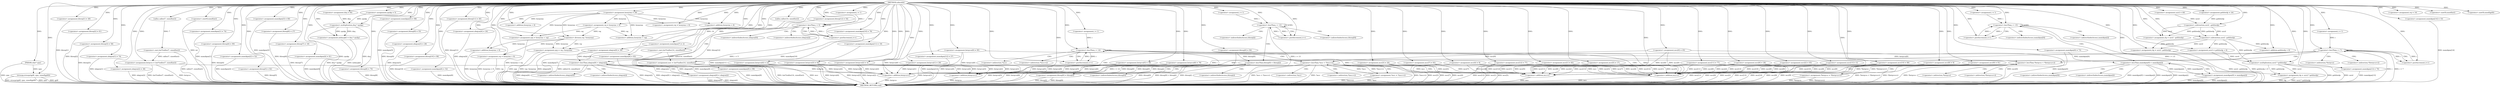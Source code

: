 digraph udmuifol {  
"6825295307272794118" [label = "(METHOD,udmuifol)" ]
"6825295307272794630" [label = "(METHOD_RETURN,void)" ]
"6825295307272794119" [label = "(PARAM,char* ujaz)" ]
"6825295307272794123" [label = "(<operator>.assignment,dxq = 64)" ]
"6825295307272794129" [label = "(<operator>.assignment,uzrzl = 40)" ]
"6825295307272794133" [label = "(<operator>.assignment,vaj = 10)" ]
"6825295307272794136" [label = "(<operator>.assignment,mcc = (int*)calloc(14, sizeof(int)))" ]
"6825295307272794138" [label = "(<operator>.cast,(int*)calloc(14, sizeof(int)))" ]
"6825295307272794140" [label = "(calloc,calloc(14, sizeof(int)))" ]
"6825295307272794142" [label = "(<operator>.sizeOf,sizeof(int))" ]
"6825295307272794145" [label = "(<operator>.assignment,hxwjcina = 28)" ]
"6825295307272794148" [label = "(<operator>.assignment,blxwp[0] = 94)" ]
"6825295307272794154" [label = "(<operator>.assignment,mamikpm[0] = 73)" ]
"6825295307272794159" [label = "(<operator>.assignment,mcc[0] = 65)" ]
"6825295307272794164" [label = "(<operator>.assignment,blxwp[1] = 49)" ]
"6825295307272794169" [label = "(<operator>.assignment,nbajym[0] = 39)" ]
"6825295307272794174" [label = "(<operator>.assignment,mcc[1] = 83)" ]
"6825295307272794179" [label = "(<operator>.assignment,blxwp[2] = 61)" ]
"6825295307272794185" [label = "(<operator>.assignment,vaj = hxwjcina + 6)" ]
"6825295307272794187" [label = "(<operator>.addition,hxwjcina + 6)" ]
"6825295307272794192" [label = "(<operator>.assignment,mcc[2] = 65)" ]
"6825295307272794197" [label = "(strncpy,strncpy(gjtfl, ujaz, sizeof(gjtfl)))" ]
"6825295307272794200" [label = "(<operator>.sizeOf,sizeof(gjtfl))" ]
"6825295307272794202" [label = "(<operator>.assignment,blxwp[3] = 58)" ]
"6825295307272794207" [label = "(<operator>.assignment,nbajym[1] = 74)" ]
"6825295307272794213" [label = "(<operator>.assignment,zpukp = 5)" ]
"6825295307272794216" [label = "(<operator>.assignment,nbajym[2] = 38)" ]
"6825295307272794221" [label = "(<operator>.assignment,bxtqvco = (int*)calloc(7, sizeof(int)))" ]
"6825295307272794223" [label = "(<operator>.cast,(int*)calloc(7, sizeof(int)))" ]
"6825295307272794225" [label = "(calloc,calloc(7, sizeof(int)))" ]
"6825295307272794227" [label = "(<operator>.sizeOf,sizeof(int))" ]
"6825295307272794229" [label = "(<operator>.assignment,mamikpm[1] = 74)" ]
"6825295307272794234" [label = "(<operator>.assignment,blxwp[4] = 90)" ]
"6825295307272794239" [label = "(<operator>.assignment,vaj = hxwjcina + 6)" ]
"6825295307272794241" [label = "(<operator>.addition,hxwjcina + 6)" ]
"6825295307272794244" [label = "(<operator>.assignment,mamikpm[2] = 52)" ]
"6825295307272794249" [label = "(<operator>.assignment,blxwp[5] = 82)" ]
"6825295307272794254" [label = "(<operator>.assignment,bxtqvco[0] = 95)" ]
"6825295307272794260" [label = "(<operator>.assignment,mcc[3] = 20)" ]
"6825295307272794266" [label = "(<operator>.assignment,gofzhwdp = 24)" ]
"6825295307272794269" [label = "(<operator>.assignment,mamikpm[3] = 60)" ]
"6825295307272794274" [label = "(<operator>.assignment,blxwp[6] = 27)" ]
"6825295307272794279" [label = "(<operator>.assignment,blxwp[7] = 18)" ]
"6825295307272794284" [label = "(<operator>.assignment,mamikpm[4] = 81)" ]
"6825295307272794289" [label = "(<operator>.assignment,mdmygfyl = dxq * zpukp)" ]
"6825295307272794291" [label = "(<operator>.multiplication,dxq * zpukp)" ]
"6825295307272794294" [label = "(<operator>.assignment,bxtqvco[1] = 29)" ]
"6825295307272794299" [label = "(<operator>.assignment,blxwp[8] = 70)" ]
"6825295307272794304" [label = "(<operator>.assignment,njzj = hxwjcina + vaj)" ]
"6825295307272794306" [label = "(<operator>.addition,hxwjcina + vaj)" ]
"6825295307272794309" [label = "(<operator>.assignment,mamikpm[5] = 98)" ]
"6825295307272794314" [label = "(<operator>.assignment,mcc[4] = 9)" ]
"6825295307272794319" [label = "(<operator>.assignment,blxwp[9] = 55)" ]
"6825295307272794324" [label = "(<operator>.assignment,nbajym[3] = 28)" ]
"6825295307272794329" [label = "(<operator>.assignment,blxwp[10] = 98)" ]
"6825295307272794334" [label = "(<operator>.assignment,mamikpm[6] = 52)" ]
"6825295307272794339" [label = "(<operator>.assignment,blxwp[11] = 40)" ]
"6825295307272794344" [label = "(<operator>.assignment,njzj = vaj / hxwjcina)" ]
"6825295307272794346" [label = "(<operator>.division,vaj / hxwjcina)" ]
"6825295307272794349" [label = "(<operator>.assignment,bxtqvco[2] = 4)" ]
"6825295307272794354" [label = "(<operator>.assignment,vaj = hxwjcina + 6)" ]
"6825295307272794356" [label = "(<operator>.addition,hxwjcina + 6)" ]
"6825295307272794360" [label = "(<operator>.assignment,nbajym[4] = 24)" ]
"6825295307272794365" [label = "(<operator>.assignment,mamikpm[7] = 2)" ]
"6825295307272794370" [label = "(<operator>.assignment,mamikpm[8] = 83)" ]
"6825295307272794375" [label = "(<operator>.assignment,mcc[5] = 17)" ]
"6825295307272794380" [label = "(<operator>.assignment,rlg = uzrzl - gofzhwdp)" ]
"6825295307272794382" [label = "(<operator>.subtraction,uzrzl - gofzhwdp)" ]
"6825295307272794385" [label = "(<operator>.assignment,mamikpm[9] = 98)" ]
"6825295307272794390" [label = "(<operator>.assignment,blxwp[12] = 54)" ]
"6825295307272794397" [label = "(<operator>.assignment,i = 1)" ]
"6825295307272794400" [label = "(<operator>.lessThan,i < 5)" ]
"6825295307272794403" [label = "(<operator>.postIncrement,i++)" ]
"6825295307272794407" [label = "(<operator>.lessThan,nbajym[0] < nbajym[i])" ]
"6825295307272794415" [label = "(<operator>.assignment,nbajym[0] = nbajym[i])" ]
"6825295307272794422" [label = "(<operator>.assignment,bxtqvco[3] = 92)" ]
"6825295307272794427" [label = "(<operator>.assignment,mamikpm[10] = 76)" ]
"6825295307272794432" [label = "(<operator>.assignment,mamikpm[11] = 19)" ]
"6825295307272794437" [label = "(<operator>.assignment,bxtqvco[4] = 22)" ]
"6825295307272794442" [label = "(<operator>.assignment,mamikpm[12] = 27)" ]
"6825295307272794447" [label = "(<operator>.assignment,bxtqvco[5] = 38)" ]
"6825295307272794452" [label = "(<operator>.assignment,mcc[6] = 28)" ]
"6825295307272794457" [label = "(<operator>.assignment,mcc[7] = 83)" ]
"6825295307272794462" [label = "(<operator>.assignment,rlg = uzrzl - gofzhwdp)" ]
"6825295307272794464" [label = "(<operator>.subtraction,uzrzl - gofzhwdp)" ]
"6825295307272794467" [label = "(<operator>.assignment,mcc[8] = 8)" ]
"6825295307272794472" [label = "(<operator>.assignment,mamikpm[13] = 70)" ]
"6825295307272794477" [label = "(<operator>.assignment,mcc[9] = 91)" ]
"6825295307272794482" [label = "(<operator>.assignment,mcc[10] = 89)" ]
"6825295307272794489" [label = "(<operator>.assignment,i = 1)" ]
"6825295307272794492" [label = "(<operator>.lessThan,i < 13)" ]
"6825295307272794495" [label = "(<operator>.postIncrement,i++)" ]
"6825295307272794499" [label = "(<operator>.lessThan,blxwp[0] < blxwp[i])" ]
"6825295307272794507" [label = "(<operator>.assignment,blxwp[0] = blxwp[i])" ]
"6825295307272794514" [label = "(<operator>.assignment,mcc[11] = 77)" ]
"6825295307272794519" [label = "(<operator>.assignment,mamikpm[14] = 33)" ]
"6825295307272794524" [label = "(<operator>.assignment,uzrzl = gofzhwdp + 6)" ]
"6825295307272794526" [label = "(<operator>.addition,gofzhwdp + 6)" ]
"6825295307272794529" [label = "(<operator>.assignment,rlg = uzrzl * gofzhwdp)" ]
"6825295307272794531" [label = "(<operator>.multiplication,uzrzl * gofzhwdp)" ]
"6825295307272794536" [label = "(<operator>.assignment,i = 1)" ]
"6825295307272794539" [label = "(<operator>.lessThan,i < 15)" ]
"6825295307272794542" [label = "(<operator>.postIncrement,i++)" ]
"6825295307272794546" [label = "(<operator>.lessThan,mamikpm[0] < mamikpm[i])" ]
"6825295307272794554" [label = "(<operator>.assignment,mamikpm[0] = mamikpm[i])" ]
"6825295307272794561" [label = "(<operator>.assignment,mcc[12] = 77)" ]
"6825295307272794566" [label = "(<operator>.assignment,mcc[13] = 4)" ]
"6825295307272794571" [label = "(<operator>.assignment,bxtqvco[6] = 78)" ]
"6825295307272794578" [label = "(<operator>.assignment,i = 1)" ]
"6825295307272794581" [label = "(<operator>.lessThan,i < 14)" ]
"6825295307272794584" [label = "(<operator>.postIncrement,i++)" ]
"6825295307272794588" [label = "(<operator>.lessThan,*mcc < *(mcc+i))" ]
"6825295307272794592" [label = "(<operator>.addition,mcc+i)" ]
"6825295307272794596" [label = "(<operator>.assignment,*mcc = *(mcc+i))" ]
"6825295307272794600" [label = "(<operator>.addition,mcc+i)" ]
"6825295307272794605" [label = "(<operator>.assignment,i = 1)" ]
"6825295307272794608" [label = "(<operator>.lessThan,i < 7)" ]
"6825295307272794611" [label = "(<operator>.postIncrement,i++)" ]
"6825295307272794615" [label = "(<operator>.lessThan,*bxtqvco < *(bxtqvco+i))" ]
"6825295307272794619" [label = "(<operator>.addition,bxtqvco+i)" ]
"6825295307272794623" [label = "(<operator>.assignment,*bxtqvco = *(bxtqvco+i))" ]
"6825295307272794627" [label = "(<operator>.addition,bxtqvco+i)" ]
"6825295307272794408" [label = "(<operator>.indirectIndexAccess,nbajym[0])" ]
"6825295307272794411" [label = "(<operator>.indirectIndexAccess,nbajym[i])" ]
"6825295307272794416" [label = "(<operator>.indirectIndexAccess,nbajym[0])" ]
"6825295307272794419" [label = "(<operator>.indirectIndexAccess,nbajym[i])" ]
"6825295307272794500" [label = "(<operator>.indirectIndexAccess,blxwp[0])" ]
"6825295307272794503" [label = "(<operator>.indirectIndexAccess,blxwp[i])" ]
"6825295307272794508" [label = "(<operator>.indirectIndexAccess,blxwp[0])" ]
"6825295307272794511" [label = "(<operator>.indirectIndexAccess,blxwp[i])" ]
"6825295307272794547" [label = "(<operator>.indirectIndexAccess,mamikpm[0])" ]
"6825295307272794550" [label = "(<operator>.indirectIndexAccess,mamikpm[i])" ]
"6825295307272794555" [label = "(<operator>.indirectIndexAccess,mamikpm[0])" ]
"6825295307272794558" [label = "(<operator>.indirectIndexAccess,mamikpm[i])" ]
"6825295307272794589" [label = "(<operator>.indirection,*mcc)" ]
"6825295307272794591" [label = "(<operator>.indirection,*(mcc+i))" ]
"6825295307272794597" [label = "(<operator>.indirection,*mcc)" ]
"6825295307272794599" [label = "(<operator>.indirection,*(mcc+i))" ]
"6825295307272794616" [label = "(<operator>.indirection,*bxtqvco)" ]
"6825295307272794618" [label = "(<operator>.indirection,*(bxtqvco+i))" ]
"6825295307272794624" [label = "(<operator>.indirection,*bxtqvco)" ]
"6825295307272794626" [label = "(<operator>.indirection,*(bxtqvco+i))" ]
  "6825295307272794524" -> "6825295307272794630"  [ label = "DDG: gofzhwdp + 6"] 
  "6825295307272794499" -> "6825295307272794630"  [ label = "DDG: blxwp[0]"] 
  "6825295307272794600" -> "6825295307272794630"  [ label = "DDG: mcc"] 
  "6825295307272794561" -> "6825295307272794630"  [ label = "DDG: mcc[12]"] 
  "6825295307272794529" -> "6825295307272794630"  [ label = "DDG: rlg"] 
  "6825295307272794592" -> "6825295307272794630"  [ label = "DDG: mcc"] 
  "6825295307272794472" -> "6825295307272794630"  [ label = "DDG: mamikpm[13]"] 
  "6825295307272794499" -> "6825295307272794630"  [ label = "DDG: blxwp[0] < blxwp[i]"] 
  "6825295307272794136" -> "6825295307272794630"  [ label = "DDG: mcc"] 
  "6825295307272794531" -> "6825295307272794630"  [ label = "DDG: uzrzl"] 
  "6825295307272794390" -> "6825295307272794630"  [ label = "DDG: blxwp[12]"] 
  "6825295307272794159" -> "6825295307272794630"  [ label = "DDG: mcc[0]"] 
  "6825295307272794234" -> "6825295307272794630"  [ label = "DDG: blxwp[4]"] 
  "6825295307272794279" -> "6825295307272794630"  [ label = "DDG: blxwp[7]"] 
  "6825295307272794608" -> "6825295307272794630"  [ label = "DDG: i < 7"] 
  "6825295307272794148" -> "6825295307272794630"  [ label = "DDG: blxwp[0]"] 
  "6825295307272794619" -> "6825295307272794630"  [ label = "DDG: bxtqvco"] 
  "6825295307272794385" -> "6825295307272794630"  [ label = "DDG: mamikpm[9]"] 
  "6825295307272794422" -> "6825295307272794630"  [ label = "DDG: bxtqvco[3]"] 
  "6825295307272794415" -> "6825295307272794630"  [ label = "DDG: nbajym[0]"] 
  "6825295307272794207" -> "6825295307272794630"  [ label = "DDG: nbajym[1]"] 
  "6825295307272794482" -> "6825295307272794630"  [ label = "DDG: mcc[10]"] 
  "6825295307272794365" -> "6825295307272794630"  [ label = "DDG: mamikpm[7]"] 
  "6825295307272794291" -> "6825295307272794630"  [ label = "DDG: dxq"] 
  "6825295307272794615" -> "6825295307272794630"  [ label = "DDG: *bxtqvco"] 
  "6825295307272794344" -> "6825295307272794630"  [ label = "DDG: vaj / hxwjcina"] 
  "6825295307272794477" -> "6825295307272794630"  [ label = "DDG: mcc[9]"] 
  "6825295307272794269" -> "6825295307272794630"  [ label = "DDG: mamikpm[3]"] 
  "6825295307272794581" -> "6825295307272794630"  [ label = "DDG: i < 14"] 
  "6825295307272794294" -> "6825295307272794630"  [ label = "DDG: bxtqvco[1]"] 
  "6825295307272794329" -> "6825295307272794630"  [ label = "DDG: blxwp[10]"] 
  "6825295307272794289" -> "6825295307272794630"  [ label = "DDG: mdmygfyl"] 
  "6825295307272794119" -> "6825295307272794630"  [ label = "DDG: ujaz"] 
  "6825295307272794244" -> "6825295307272794630"  [ label = "DDG: mamikpm[2]"] 
  "6825295307272794249" -> "6825295307272794630"  [ label = "DDG: blxwp[5]"] 
  "6825295307272794546" -> "6825295307272794630"  [ label = "DDG: mamikpm[0] < mamikpm[i]"] 
  "6825295307272794192" -> "6825295307272794630"  [ label = "DDG: mcc[2]"] 
  "6825295307272794492" -> "6825295307272794630"  [ label = "DDG: i < 13"] 
  "6825295307272794588" -> "6825295307272794630"  [ label = "DDG: *(mcc+i)"] 
  "6825295307272794223" -> "6825295307272794630"  [ label = "DDG: calloc(7, sizeof(int))"] 
  "6825295307272794197" -> "6825295307272794630"  [ label = "DDG: strncpy(gjtfl, ujaz, sizeof(gjtfl))"] 
  "6825295307272794507" -> "6825295307272794630"  [ label = "DDG: blxwp[0]"] 
  "6825295307272794627" -> "6825295307272794630"  [ label = "DDG: bxtqvco"] 
  "6825295307272794554" -> "6825295307272794630"  [ label = "DDG: mamikpm[i]"] 
  "6825295307272794457" -> "6825295307272794630"  [ label = "DDG: mcc[7]"] 
  "6825295307272794529" -> "6825295307272794630"  [ label = "DDG: uzrzl * gofzhwdp"] 
  "6825295307272794289" -> "6825295307272794630"  [ label = "DDG: dxq * zpukp"] 
  "6825295307272794447" -> "6825295307272794630"  [ label = "DDG: bxtqvco[5]"] 
  "6825295307272794174" -> "6825295307272794630"  [ label = "DDG: mcc[1]"] 
  "6825295307272794571" -> "6825295307272794630"  [ label = "DDG: bxtqvco[6]"] 
  "6825295307272794432" -> "6825295307272794630"  [ label = "DDG: mamikpm[11]"] 
  "6825295307272794615" -> "6825295307272794630"  [ label = "DDG: *bxtqvco < *(bxtqvco+i)"] 
  "6825295307272794229" -> "6825295307272794630"  [ label = "DDG: mamikpm[1]"] 
  "6825295307272794254" -> "6825295307272794630"  [ label = "DDG: bxtqvco[0]"] 
  "6825295307272794314" -> "6825295307272794630"  [ label = "DDG: mcc[4]"] 
  "6825295307272794154" -> "6825295307272794630"  [ label = "DDG: mamikpm[0]"] 
  "6825295307272794375" -> "6825295307272794630"  [ label = "DDG: mcc[5]"] 
  "6825295307272794344" -> "6825295307272794630"  [ label = "DDG: njzj"] 
  "6825295307272794546" -> "6825295307272794630"  [ label = "DDG: mamikpm[0]"] 
  "6825295307272794138" -> "6825295307272794630"  [ label = "DDG: calloc(14, sizeof(int))"] 
  "6825295307272794216" -> "6825295307272794630"  [ label = "DDG: nbajym[2]"] 
  "6825295307272794309" -> "6825295307272794630"  [ label = "DDG: mamikpm[5]"] 
  "6825295307272794539" -> "6825295307272794630"  [ label = "DDG: i < 15"] 
  "6825295307272794566" -> "6825295307272794630"  [ label = "DDG: mcc[13]"] 
  "6825295307272794452" -> "6825295307272794630"  [ label = "DDG: mcc[6]"] 
  "6825295307272794284" -> "6825295307272794630"  [ label = "DDG: mamikpm[4]"] 
  "6825295307272794407" -> "6825295307272794630"  [ label = "DDG: nbajym[0]"] 
  "6825295307272794197" -> "6825295307272794630"  [ label = "DDG: ujaz"] 
  "6825295307272794136" -> "6825295307272794630"  [ label = "DDG: (int*)calloc(14, sizeof(int))"] 
  "6825295307272794274" -> "6825295307272794630"  [ label = "DDG: blxwp[6]"] 
  "6825295307272794354" -> "6825295307272794630"  [ label = "DDG: hxwjcina + 6"] 
  "6825295307272794360" -> "6825295307272794630"  [ label = "DDG: nbajym[4]"] 
  "6825295307272794221" -> "6825295307272794630"  [ label = "DDG: bxtqvco"] 
  "6825295307272794334" -> "6825295307272794630"  [ label = "DDG: mamikpm[6]"] 
  "6825295307272794260" -> "6825295307272794630"  [ label = "DDG: mcc[3]"] 
  "6825295307272794462" -> "6825295307272794630"  [ label = "DDG: uzrzl - gofzhwdp"] 
  "6825295307272794304" -> "6825295307272794630"  [ label = "DDG: hxwjcina + vaj"] 
  "6825295307272794227" -> "6825295307272794630"  [ label = "DDG: int"] 
  "6825295307272794179" -> "6825295307272794630"  [ label = "DDG: blxwp[2]"] 
  "6825295307272794291" -> "6825295307272794630"  [ label = "DDG: zpukp"] 
  "6825295307272794514" -> "6825295307272794630"  [ label = "DDG: mcc[11]"] 
  "6825295307272794164" -> "6825295307272794630"  [ label = "DDG: blxwp[1]"] 
  "6825295307272794499" -> "6825295307272794630"  [ label = "DDG: blxwp[i]"] 
  "6825295307272794588" -> "6825295307272794630"  [ label = "DDG: *mcc < *(mcc+i)"] 
  "6825295307272794427" -> "6825295307272794630"  [ label = "DDG: mamikpm[10]"] 
  "6825295307272794400" -> "6825295307272794630"  [ label = "DDG: i < 5"] 
  "6825295307272794415" -> "6825295307272794630"  [ label = "DDG: nbajym[i]"] 
  "6825295307272794197" -> "6825295307272794630"  [ label = "DDG: gjtfl"] 
  "6825295307272794354" -> "6825295307272794630"  [ label = "DDG: vaj"] 
  "6825295307272794442" -> "6825295307272794630"  [ label = "DDG: mamikpm[12]"] 
  "6825295307272794299" -> "6825295307272794630"  [ label = "DDG: blxwp[8]"] 
  "6825295307272794202" -> "6825295307272794630"  [ label = "DDG: blxwp[3]"] 
  "6825295307272794546" -> "6825295307272794630"  [ label = "DDG: mamikpm[i]"] 
  "6825295307272794356" -> "6825295307272794630"  [ label = "DDG: hxwjcina"] 
  "6825295307272794319" -> "6825295307272794630"  [ label = "DDG: blxwp[9]"] 
  "6825295307272794407" -> "6825295307272794630"  [ label = "DDG: nbajym[i]"] 
  "6825295307272794507" -> "6825295307272794630"  [ label = "DDG: blxwp[i]"] 
  "6825295307272794615" -> "6825295307272794630"  [ label = "DDG: *(bxtqvco+i)"] 
  "6825295307272794370" -> "6825295307272794630"  [ label = "DDG: mamikpm[8]"] 
  "6825295307272794519" -> "6825295307272794630"  [ label = "DDG: mamikpm[14]"] 
  "6825295307272794588" -> "6825295307272794630"  [ label = "DDG: *mcc"] 
  "6825295307272794608" -> "6825295307272794630"  [ label = "DDG: i"] 
  "6825295307272794221" -> "6825295307272794630"  [ label = "DDG: (int*)calloc(7, sizeof(int))"] 
  "6825295307272794437" -> "6825295307272794630"  [ label = "DDG: bxtqvco[4]"] 
  "6825295307272794596" -> "6825295307272794630"  [ label = "DDG: *(mcc+i)"] 
  "6825295307272794339" -> "6825295307272794630"  [ label = "DDG: blxwp[11]"] 
  "6825295307272794349" -> "6825295307272794630"  [ label = "DDG: bxtqvco[2]"] 
  "6825295307272794467" -> "6825295307272794630"  [ label = "DDG: mcc[8]"] 
  "6825295307272794531" -> "6825295307272794630"  [ label = "DDG: gofzhwdp"] 
  "6825295307272794324" -> "6825295307272794630"  [ label = "DDG: nbajym[3]"] 
  "6825295307272794169" -> "6825295307272794630"  [ label = "DDG: nbajym[0]"] 
  "6825295307272794623" -> "6825295307272794630"  [ label = "DDG: *(bxtqvco+i)"] 
  "6825295307272794596" -> "6825295307272794630"  [ label = "DDG: *mcc"] 
  "6825295307272794407" -> "6825295307272794630"  [ label = "DDG: nbajym[0] < nbajym[i]"] 
  "6825295307272794623" -> "6825295307272794630"  [ label = "DDG: *bxtqvco"] 
  "6825295307272794554" -> "6825295307272794630"  [ label = "DDG: mamikpm[0]"] 
  "6825295307272794118" -> "6825295307272794119"  [ label = "DDG: "] 
  "6825295307272794118" -> "6825295307272794123"  [ label = "DDG: "] 
  "6825295307272794118" -> "6825295307272794129"  [ label = "DDG: "] 
  "6825295307272794118" -> "6825295307272794133"  [ label = "DDG: "] 
  "6825295307272794138" -> "6825295307272794136"  [ label = "DDG: calloc(14, sizeof(int))"] 
  "6825295307272794118" -> "6825295307272794136"  [ label = "DDG: "] 
  "6825295307272794140" -> "6825295307272794138"  [ label = "DDG: 14"] 
  "6825295307272794118" -> "6825295307272794140"  [ label = "DDG: "] 
  "6825295307272794118" -> "6825295307272794142"  [ label = "DDG: "] 
  "6825295307272794118" -> "6825295307272794145"  [ label = "DDG: "] 
  "6825295307272794118" -> "6825295307272794148"  [ label = "DDG: "] 
  "6825295307272794118" -> "6825295307272794154"  [ label = "DDG: "] 
  "6825295307272794118" -> "6825295307272794159"  [ label = "DDG: "] 
  "6825295307272794118" -> "6825295307272794164"  [ label = "DDG: "] 
  "6825295307272794118" -> "6825295307272794169"  [ label = "DDG: "] 
  "6825295307272794118" -> "6825295307272794174"  [ label = "DDG: "] 
  "6825295307272794118" -> "6825295307272794179"  [ label = "DDG: "] 
  "6825295307272794145" -> "6825295307272794185"  [ label = "DDG: hxwjcina"] 
  "6825295307272794118" -> "6825295307272794185"  [ label = "DDG: "] 
  "6825295307272794145" -> "6825295307272794187"  [ label = "DDG: hxwjcina"] 
  "6825295307272794118" -> "6825295307272794187"  [ label = "DDG: "] 
  "6825295307272794118" -> "6825295307272794192"  [ label = "DDG: "] 
  "6825295307272794118" -> "6825295307272794197"  [ label = "DDG: "] 
  "6825295307272794119" -> "6825295307272794197"  [ label = "DDG: ujaz"] 
  "6825295307272794118" -> "6825295307272794200"  [ label = "DDG: "] 
  "6825295307272794118" -> "6825295307272794202"  [ label = "DDG: "] 
  "6825295307272794118" -> "6825295307272794207"  [ label = "DDG: "] 
  "6825295307272794118" -> "6825295307272794213"  [ label = "DDG: "] 
  "6825295307272794118" -> "6825295307272794216"  [ label = "DDG: "] 
  "6825295307272794223" -> "6825295307272794221"  [ label = "DDG: calloc(7, sizeof(int))"] 
  "6825295307272794118" -> "6825295307272794221"  [ label = "DDG: "] 
  "6825295307272794225" -> "6825295307272794223"  [ label = "DDG: 7"] 
  "6825295307272794118" -> "6825295307272794225"  [ label = "DDG: "] 
  "6825295307272794118" -> "6825295307272794227"  [ label = "DDG: "] 
  "6825295307272794118" -> "6825295307272794229"  [ label = "DDG: "] 
  "6825295307272794118" -> "6825295307272794234"  [ label = "DDG: "] 
  "6825295307272794118" -> "6825295307272794239"  [ label = "DDG: "] 
  "6825295307272794145" -> "6825295307272794239"  [ label = "DDG: hxwjcina"] 
  "6825295307272794118" -> "6825295307272794241"  [ label = "DDG: "] 
  "6825295307272794145" -> "6825295307272794241"  [ label = "DDG: hxwjcina"] 
  "6825295307272794118" -> "6825295307272794244"  [ label = "DDG: "] 
  "6825295307272794118" -> "6825295307272794249"  [ label = "DDG: "] 
  "6825295307272794118" -> "6825295307272794254"  [ label = "DDG: "] 
  "6825295307272794118" -> "6825295307272794260"  [ label = "DDG: "] 
  "6825295307272794118" -> "6825295307272794266"  [ label = "DDG: "] 
  "6825295307272794118" -> "6825295307272794269"  [ label = "DDG: "] 
  "6825295307272794118" -> "6825295307272794274"  [ label = "DDG: "] 
  "6825295307272794118" -> "6825295307272794279"  [ label = "DDG: "] 
  "6825295307272794118" -> "6825295307272794284"  [ label = "DDG: "] 
  "6825295307272794291" -> "6825295307272794289"  [ label = "DDG: dxq"] 
  "6825295307272794291" -> "6825295307272794289"  [ label = "DDG: zpukp"] 
  "6825295307272794118" -> "6825295307272794289"  [ label = "DDG: "] 
  "6825295307272794123" -> "6825295307272794291"  [ label = "DDG: dxq"] 
  "6825295307272794118" -> "6825295307272794291"  [ label = "DDG: "] 
  "6825295307272794213" -> "6825295307272794291"  [ label = "DDG: zpukp"] 
  "6825295307272794118" -> "6825295307272794294"  [ label = "DDG: "] 
  "6825295307272794118" -> "6825295307272794299"  [ label = "DDG: "] 
  "6825295307272794118" -> "6825295307272794304"  [ label = "DDG: "] 
  "6825295307272794145" -> "6825295307272794304"  [ label = "DDG: hxwjcina"] 
  "6825295307272794239" -> "6825295307272794304"  [ label = "DDG: vaj"] 
  "6825295307272794118" -> "6825295307272794306"  [ label = "DDG: "] 
  "6825295307272794145" -> "6825295307272794306"  [ label = "DDG: hxwjcina"] 
  "6825295307272794239" -> "6825295307272794306"  [ label = "DDG: vaj"] 
  "6825295307272794118" -> "6825295307272794309"  [ label = "DDG: "] 
  "6825295307272794118" -> "6825295307272794314"  [ label = "DDG: "] 
  "6825295307272794118" -> "6825295307272794319"  [ label = "DDG: "] 
  "6825295307272794118" -> "6825295307272794324"  [ label = "DDG: "] 
  "6825295307272794118" -> "6825295307272794329"  [ label = "DDG: "] 
  "6825295307272794118" -> "6825295307272794334"  [ label = "DDG: "] 
  "6825295307272794118" -> "6825295307272794339"  [ label = "DDG: "] 
  "6825295307272794346" -> "6825295307272794344"  [ label = "DDG: vaj"] 
  "6825295307272794346" -> "6825295307272794344"  [ label = "DDG: hxwjcina"] 
  "6825295307272794118" -> "6825295307272794344"  [ label = "DDG: "] 
  "6825295307272794118" -> "6825295307272794346"  [ label = "DDG: "] 
  "6825295307272794239" -> "6825295307272794346"  [ label = "DDG: vaj"] 
  "6825295307272794145" -> "6825295307272794346"  [ label = "DDG: hxwjcina"] 
  "6825295307272794118" -> "6825295307272794349"  [ label = "DDG: "] 
  "6825295307272794346" -> "6825295307272794354"  [ label = "DDG: hxwjcina"] 
  "6825295307272794118" -> "6825295307272794354"  [ label = "DDG: "] 
  "6825295307272794346" -> "6825295307272794356"  [ label = "DDG: hxwjcina"] 
  "6825295307272794118" -> "6825295307272794356"  [ label = "DDG: "] 
  "6825295307272794118" -> "6825295307272794360"  [ label = "DDG: "] 
  "6825295307272794118" -> "6825295307272794365"  [ label = "DDG: "] 
  "6825295307272794118" -> "6825295307272794370"  [ label = "DDG: "] 
  "6825295307272794118" -> "6825295307272794375"  [ label = "DDG: "] 
  "6825295307272794382" -> "6825295307272794380"  [ label = "DDG: uzrzl"] 
  "6825295307272794382" -> "6825295307272794380"  [ label = "DDG: gofzhwdp"] 
  "6825295307272794118" -> "6825295307272794380"  [ label = "DDG: "] 
  "6825295307272794129" -> "6825295307272794382"  [ label = "DDG: uzrzl"] 
  "6825295307272794118" -> "6825295307272794382"  [ label = "DDG: "] 
  "6825295307272794266" -> "6825295307272794382"  [ label = "DDG: gofzhwdp"] 
  "6825295307272794118" -> "6825295307272794385"  [ label = "DDG: "] 
  "6825295307272794118" -> "6825295307272794390"  [ label = "DDG: "] 
  "6825295307272794118" -> "6825295307272794397"  [ label = "DDG: "] 
  "6825295307272794397" -> "6825295307272794400"  [ label = "DDG: i"] 
  "6825295307272794403" -> "6825295307272794400"  [ label = "DDG: i"] 
  "6825295307272794118" -> "6825295307272794400"  [ label = "DDG: "] 
  "6825295307272794400" -> "6825295307272794403"  [ label = "DDG: i"] 
  "6825295307272794118" -> "6825295307272794403"  [ label = "DDG: "] 
  "6825295307272794415" -> "6825295307272794407"  [ label = "DDG: nbajym[0]"] 
  "6825295307272794169" -> "6825295307272794407"  [ label = "DDG: nbajym[0]"] 
  "6825295307272794407" -> "6825295307272794415"  [ label = "DDG: nbajym[i]"] 
  "6825295307272794118" -> "6825295307272794422"  [ label = "DDG: "] 
  "6825295307272794118" -> "6825295307272794427"  [ label = "DDG: "] 
  "6825295307272794118" -> "6825295307272794432"  [ label = "DDG: "] 
  "6825295307272794118" -> "6825295307272794437"  [ label = "DDG: "] 
  "6825295307272794118" -> "6825295307272794442"  [ label = "DDG: "] 
  "6825295307272794118" -> "6825295307272794447"  [ label = "DDG: "] 
  "6825295307272794118" -> "6825295307272794452"  [ label = "DDG: "] 
  "6825295307272794118" -> "6825295307272794457"  [ label = "DDG: "] 
  "6825295307272794464" -> "6825295307272794462"  [ label = "DDG: uzrzl"] 
  "6825295307272794464" -> "6825295307272794462"  [ label = "DDG: gofzhwdp"] 
  "6825295307272794118" -> "6825295307272794462"  [ label = "DDG: "] 
  "6825295307272794382" -> "6825295307272794464"  [ label = "DDG: uzrzl"] 
  "6825295307272794118" -> "6825295307272794464"  [ label = "DDG: "] 
  "6825295307272794382" -> "6825295307272794464"  [ label = "DDG: gofzhwdp"] 
  "6825295307272794118" -> "6825295307272794467"  [ label = "DDG: "] 
  "6825295307272794118" -> "6825295307272794472"  [ label = "DDG: "] 
  "6825295307272794118" -> "6825295307272794477"  [ label = "DDG: "] 
  "6825295307272794118" -> "6825295307272794482"  [ label = "DDG: "] 
  "6825295307272794118" -> "6825295307272794489"  [ label = "DDG: "] 
  "6825295307272794489" -> "6825295307272794492"  [ label = "DDG: i"] 
  "6825295307272794495" -> "6825295307272794492"  [ label = "DDG: i"] 
  "6825295307272794118" -> "6825295307272794492"  [ label = "DDG: "] 
  "6825295307272794492" -> "6825295307272794495"  [ label = "DDG: i"] 
  "6825295307272794118" -> "6825295307272794495"  [ label = "DDG: "] 
  "6825295307272794148" -> "6825295307272794499"  [ label = "DDG: blxwp[0]"] 
  "6825295307272794507" -> "6825295307272794499"  [ label = "DDG: blxwp[0]"] 
  "6825295307272794499" -> "6825295307272794507"  [ label = "DDG: blxwp[i]"] 
  "6825295307272794118" -> "6825295307272794514"  [ label = "DDG: "] 
  "6825295307272794118" -> "6825295307272794519"  [ label = "DDG: "] 
  "6825295307272794464" -> "6825295307272794524"  [ label = "DDG: gofzhwdp"] 
  "6825295307272794118" -> "6825295307272794524"  [ label = "DDG: "] 
  "6825295307272794464" -> "6825295307272794526"  [ label = "DDG: gofzhwdp"] 
  "6825295307272794118" -> "6825295307272794526"  [ label = "DDG: "] 
  "6825295307272794531" -> "6825295307272794529"  [ label = "DDG: uzrzl"] 
  "6825295307272794531" -> "6825295307272794529"  [ label = "DDG: gofzhwdp"] 
  "6825295307272794118" -> "6825295307272794529"  [ label = "DDG: "] 
  "6825295307272794524" -> "6825295307272794531"  [ label = "DDG: uzrzl"] 
  "6825295307272794118" -> "6825295307272794531"  [ label = "DDG: "] 
  "6825295307272794464" -> "6825295307272794531"  [ label = "DDG: gofzhwdp"] 
  "6825295307272794118" -> "6825295307272794536"  [ label = "DDG: "] 
  "6825295307272794542" -> "6825295307272794539"  [ label = "DDG: i"] 
  "6825295307272794536" -> "6825295307272794539"  [ label = "DDG: i"] 
  "6825295307272794118" -> "6825295307272794539"  [ label = "DDG: "] 
  "6825295307272794539" -> "6825295307272794542"  [ label = "DDG: i"] 
  "6825295307272794118" -> "6825295307272794542"  [ label = "DDG: "] 
  "6825295307272794154" -> "6825295307272794546"  [ label = "DDG: mamikpm[0]"] 
  "6825295307272794554" -> "6825295307272794546"  [ label = "DDG: mamikpm[0]"] 
  "6825295307272794546" -> "6825295307272794554"  [ label = "DDG: mamikpm[i]"] 
  "6825295307272794118" -> "6825295307272794561"  [ label = "DDG: "] 
  "6825295307272794118" -> "6825295307272794566"  [ label = "DDG: "] 
  "6825295307272794118" -> "6825295307272794571"  [ label = "DDG: "] 
  "6825295307272794118" -> "6825295307272794578"  [ label = "DDG: "] 
  "6825295307272794584" -> "6825295307272794581"  [ label = "DDG: i"] 
  "6825295307272794578" -> "6825295307272794581"  [ label = "DDG: i"] 
  "6825295307272794118" -> "6825295307272794581"  [ label = "DDG: "] 
  "6825295307272794118" -> "6825295307272794584"  [ label = "DDG: "] 
  "6825295307272794581" -> "6825295307272794584"  [ label = "DDG: i"] 
  "6825295307272794159" -> "6825295307272794588"  [ label = "DDG: mcc[0]"] 
  "6825295307272794596" -> "6825295307272794588"  [ label = "DDG: *mcc"] 
  "6825295307272794482" -> "6825295307272794592"  [ label = "DDG: mcc[10]"] 
  "6825295307272794477" -> "6825295307272794592"  [ label = "DDG: mcc[9]"] 
  "6825295307272794192" -> "6825295307272794592"  [ label = "DDG: mcc[2]"] 
  "6825295307272794314" -> "6825295307272794592"  [ label = "DDG: mcc[4]"] 
  "6825295307272794375" -> "6825295307272794592"  [ label = "DDG: mcc[5]"] 
  "6825295307272794566" -> "6825295307272794592"  [ label = "DDG: mcc[13]"] 
  "6825295307272794452" -> "6825295307272794592"  [ label = "DDG: mcc[6]"] 
  "6825295307272794260" -> "6825295307272794592"  [ label = "DDG: mcc[3]"] 
  "6825295307272794514" -> "6825295307272794592"  [ label = "DDG: mcc[11]"] 
  "6825295307272794467" -> "6825295307272794592"  [ label = "DDG: mcc[8]"] 
  "6825295307272794561" -> "6825295307272794592"  [ label = "DDG: mcc[12]"] 
  "6825295307272794136" -> "6825295307272794592"  [ label = "DDG: mcc"] 
  "6825295307272794159" -> "6825295307272794592"  [ label = "DDG: mcc[0]"] 
  "6825295307272794457" -> "6825295307272794592"  [ label = "DDG: mcc[7]"] 
  "6825295307272794174" -> "6825295307272794592"  [ label = "DDG: mcc[1]"] 
  "6825295307272794118" -> "6825295307272794592"  [ label = "DDG: "] 
  "6825295307272794581" -> "6825295307272794592"  [ label = "DDG: i"] 
  "6825295307272794588" -> "6825295307272794596"  [ label = "DDG: *(mcc+i)"] 
  "6825295307272794159" -> "6825295307272794600"  [ label = "DDG: mcc[0]"] 
  "6825295307272794482" -> "6825295307272794600"  [ label = "DDG: mcc[10]"] 
  "6825295307272794477" -> "6825295307272794600"  [ label = "DDG: mcc[9]"] 
  "6825295307272794192" -> "6825295307272794600"  [ label = "DDG: mcc[2]"] 
  "6825295307272794314" -> "6825295307272794600"  [ label = "DDG: mcc[4]"] 
  "6825295307272794375" -> "6825295307272794600"  [ label = "DDG: mcc[5]"] 
  "6825295307272794566" -> "6825295307272794600"  [ label = "DDG: mcc[13]"] 
  "6825295307272794452" -> "6825295307272794600"  [ label = "DDG: mcc[6]"] 
  "6825295307272794260" -> "6825295307272794600"  [ label = "DDG: mcc[3]"] 
  "6825295307272794514" -> "6825295307272794600"  [ label = "DDG: mcc[11]"] 
  "6825295307272794467" -> "6825295307272794600"  [ label = "DDG: mcc[8]"] 
  "6825295307272794561" -> "6825295307272794600"  [ label = "DDG: mcc[12]"] 
  "6825295307272794457" -> "6825295307272794600"  [ label = "DDG: mcc[7]"] 
  "6825295307272794174" -> "6825295307272794600"  [ label = "DDG: mcc[1]"] 
  "6825295307272794118" -> "6825295307272794600"  [ label = "DDG: "] 
  "6825295307272794136" -> "6825295307272794600"  [ label = "DDG: mcc"] 
  "6825295307272794581" -> "6825295307272794600"  [ label = "DDG: i"] 
  "6825295307272794118" -> "6825295307272794605"  [ label = "DDG: "] 
  "6825295307272794611" -> "6825295307272794608"  [ label = "DDG: i"] 
  "6825295307272794605" -> "6825295307272794608"  [ label = "DDG: i"] 
  "6825295307272794118" -> "6825295307272794608"  [ label = "DDG: "] 
  "6825295307272794118" -> "6825295307272794611"  [ label = "DDG: "] 
  "6825295307272794608" -> "6825295307272794611"  [ label = "DDG: i"] 
  "6825295307272794254" -> "6825295307272794615"  [ label = "DDG: bxtqvco[0]"] 
  "6825295307272794623" -> "6825295307272794615"  [ label = "DDG: *bxtqvco"] 
  "6825295307272794422" -> "6825295307272794619"  [ label = "DDG: bxtqvco[3]"] 
  "6825295307272794294" -> "6825295307272794619"  [ label = "DDG: bxtqvco[1]"] 
  "6825295307272794571" -> "6825295307272794619"  [ label = "DDG: bxtqvco[6]"] 
  "6825295307272794254" -> "6825295307272794619"  [ label = "DDG: bxtqvco[0]"] 
  "6825295307272794221" -> "6825295307272794619"  [ label = "DDG: bxtqvco"] 
  "6825295307272794437" -> "6825295307272794619"  [ label = "DDG: bxtqvco[4]"] 
  "6825295307272794349" -> "6825295307272794619"  [ label = "DDG: bxtqvco[2]"] 
  "6825295307272794447" -> "6825295307272794619"  [ label = "DDG: bxtqvco[5]"] 
  "6825295307272794118" -> "6825295307272794619"  [ label = "DDG: "] 
  "6825295307272794608" -> "6825295307272794619"  [ label = "DDG: i"] 
  "6825295307272794615" -> "6825295307272794623"  [ label = "DDG: *(bxtqvco+i)"] 
  "6825295307272794422" -> "6825295307272794627"  [ label = "DDG: bxtqvco[3]"] 
  "6825295307272794294" -> "6825295307272794627"  [ label = "DDG: bxtqvco[1]"] 
  "6825295307272794447" -> "6825295307272794627"  [ label = "DDG: bxtqvco[5]"] 
  "6825295307272794571" -> "6825295307272794627"  [ label = "DDG: bxtqvco[6]"] 
  "6825295307272794254" -> "6825295307272794627"  [ label = "DDG: bxtqvco[0]"] 
  "6825295307272794437" -> "6825295307272794627"  [ label = "DDG: bxtqvco[4]"] 
  "6825295307272794349" -> "6825295307272794627"  [ label = "DDG: bxtqvco[2]"] 
  "6825295307272794118" -> "6825295307272794627"  [ label = "DDG: "] 
  "6825295307272794608" -> "6825295307272794627"  [ label = "DDG: i"] 
  "6825295307272794400" -> "6825295307272794411"  [ label = "CDG: "] 
  "6825295307272794400" -> "6825295307272794400"  [ label = "CDG: "] 
  "6825295307272794400" -> "6825295307272794407"  [ label = "CDG: "] 
  "6825295307272794400" -> "6825295307272794408"  [ label = "CDG: "] 
  "6825295307272794400" -> "6825295307272794403"  [ label = "CDG: "] 
  "6825295307272794407" -> "6825295307272794416"  [ label = "CDG: "] 
  "6825295307272794407" -> "6825295307272794419"  [ label = "CDG: "] 
  "6825295307272794407" -> "6825295307272794415"  [ label = "CDG: "] 
  "6825295307272794492" -> "6825295307272794503"  [ label = "CDG: "] 
  "6825295307272794492" -> "6825295307272794500"  [ label = "CDG: "] 
  "6825295307272794492" -> "6825295307272794499"  [ label = "CDG: "] 
  "6825295307272794492" -> "6825295307272794495"  [ label = "CDG: "] 
  "6825295307272794492" -> "6825295307272794492"  [ label = "CDG: "] 
  "6825295307272794499" -> "6825295307272794511"  [ label = "CDG: "] 
  "6825295307272794499" -> "6825295307272794508"  [ label = "CDG: "] 
  "6825295307272794499" -> "6825295307272794507"  [ label = "CDG: "] 
  "6825295307272794539" -> "6825295307272794539"  [ label = "CDG: "] 
  "6825295307272794539" -> "6825295307272794546"  [ label = "CDG: "] 
  "6825295307272794539" -> "6825295307272794550"  [ label = "CDG: "] 
  "6825295307272794539" -> "6825295307272794547"  [ label = "CDG: "] 
  "6825295307272794539" -> "6825295307272794542"  [ label = "CDG: "] 
  "6825295307272794546" -> "6825295307272794554"  [ label = "CDG: "] 
  "6825295307272794546" -> "6825295307272794558"  [ label = "CDG: "] 
  "6825295307272794546" -> "6825295307272794555"  [ label = "CDG: "] 
  "6825295307272794581" -> "6825295307272794592"  [ label = "CDG: "] 
  "6825295307272794581" -> "6825295307272794581"  [ label = "CDG: "] 
  "6825295307272794581" -> "6825295307272794584"  [ label = "CDG: "] 
  "6825295307272794581" -> "6825295307272794591"  [ label = "CDG: "] 
  "6825295307272794581" -> "6825295307272794588"  [ label = "CDG: "] 
  "6825295307272794581" -> "6825295307272794589"  [ label = "CDG: "] 
  "6825295307272794588" -> "6825295307272794599"  [ label = "CDG: "] 
  "6825295307272794588" -> "6825295307272794596"  [ label = "CDG: "] 
  "6825295307272794588" -> "6825295307272794597"  [ label = "CDG: "] 
  "6825295307272794588" -> "6825295307272794600"  [ label = "CDG: "] 
  "6825295307272794608" -> "6825295307272794608"  [ label = "CDG: "] 
  "6825295307272794608" -> "6825295307272794615"  [ label = "CDG: "] 
  "6825295307272794608" -> "6825295307272794616"  [ label = "CDG: "] 
  "6825295307272794608" -> "6825295307272794618"  [ label = "CDG: "] 
  "6825295307272794608" -> "6825295307272794611"  [ label = "CDG: "] 
  "6825295307272794608" -> "6825295307272794619"  [ label = "CDG: "] 
  "6825295307272794615" -> "6825295307272794624"  [ label = "CDG: "] 
  "6825295307272794615" -> "6825295307272794626"  [ label = "CDG: "] 
  "6825295307272794615" -> "6825295307272794627"  [ label = "CDG: "] 
  "6825295307272794615" -> "6825295307272794623"  [ label = "CDG: "] 
}
